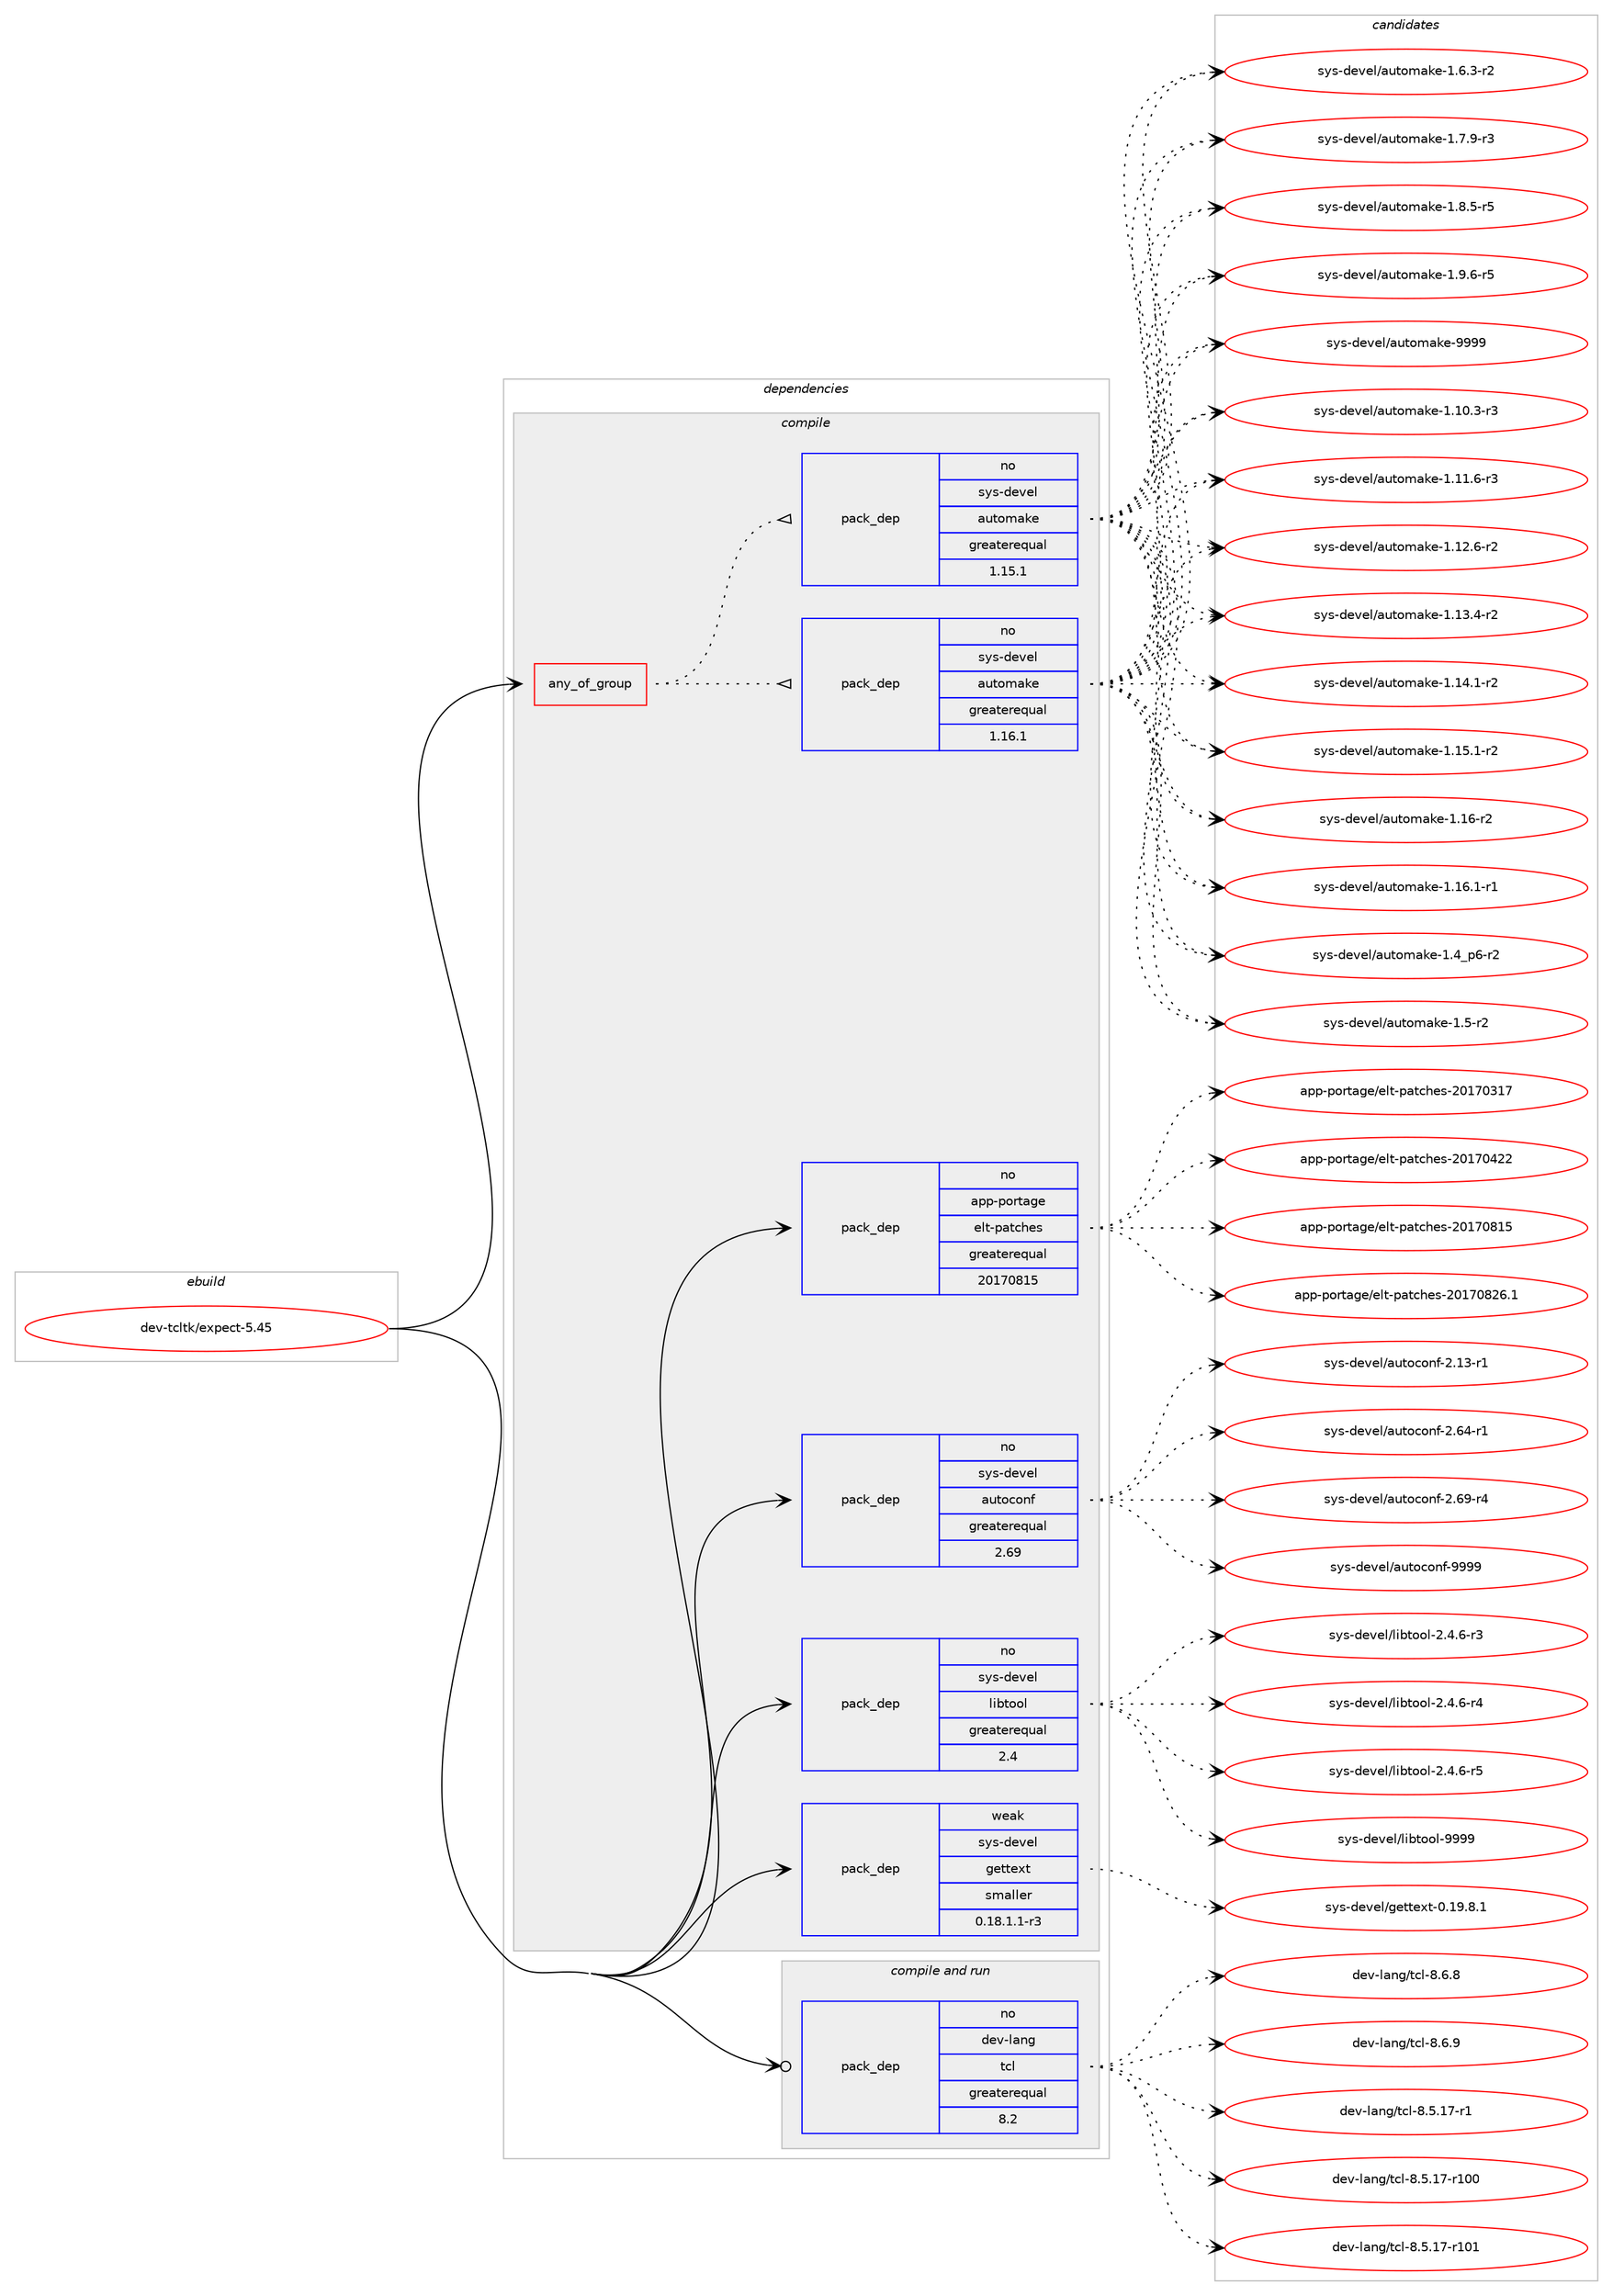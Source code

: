 digraph prolog {

# *************
# Graph options
# *************

newrank=true;
concentrate=true;
compound=true;
graph [rankdir=LR,fontname=Helvetica,fontsize=10,ranksep=1.5];#, ranksep=2.5, nodesep=0.2];
edge  [arrowhead=vee];
node  [fontname=Helvetica,fontsize=10];

# **********
# The ebuild
# **********

subgraph cluster_leftcol {
color=gray;
rank=same;
label=<<i>ebuild</i>>;
id [label="dev-tcltk/expect-5.45", color=red, width=4, href="../dev-tcltk/expect-5.45.svg"];
}

# ****************
# The dependencies
# ****************

subgraph cluster_midcol {
color=gray;
label=<<i>dependencies</i>>;
subgraph cluster_compile {
fillcolor="#eeeeee";
style=filled;
label=<<i>compile</i>>;
subgraph any22963 {
dependency1538777 [label=<<TABLE BORDER="0" CELLBORDER="1" CELLSPACING="0" CELLPADDING="4"><TR><TD CELLPADDING="10">any_of_group</TD></TR></TABLE>>, shape=none, color=red];subgraph pack1092308 {
dependency1538778 [label=<<TABLE BORDER="0" CELLBORDER="1" CELLSPACING="0" CELLPADDING="4" WIDTH="220"><TR><TD ROWSPAN="6" CELLPADDING="30">pack_dep</TD></TR><TR><TD WIDTH="110">no</TD></TR><TR><TD>sys-devel</TD></TR><TR><TD>automake</TD></TR><TR><TD>greaterequal</TD></TR><TR><TD>1.16.1</TD></TR></TABLE>>, shape=none, color=blue];
}
dependency1538777:e -> dependency1538778:w [weight=20,style="dotted",arrowhead="oinv"];
subgraph pack1092309 {
dependency1538779 [label=<<TABLE BORDER="0" CELLBORDER="1" CELLSPACING="0" CELLPADDING="4" WIDTH="220"><TR><TD ROWSPAN="6" CELLPADDING="30">pack_dep</TD></TR><TR><TD WIDTH="110">no</TD></TR><TR><TD>sys-devel</TD></TR><TR><TD>automake</TD></TR><TR><TD>greaterequal</TD></TR><TR><TD>1.15.1</TD></TR></TABLE>>, shape=none, color=blue];
}
dependency1538777:e -> dependency1538779:w [weight=20,style="dotted",arrowhead="oinv"];
}
id:e -> dependency1538777:w [weight=20,style="solid",arrowhead="vee"];
subgraph pack1092310 {
dependency1538780 [label=<<TABLE BORDER="0" CELLBORDER="1" CELLSPACING="0" CELLPADDING="4" WIDTH="220"><TR><TD ROWSPAN="6" CELLPADDING="30">pack_dep</TD></TR><TR><TD WIDTH="110">no</TD></TR><TR><TD>app-portage</TD></TR><TR><TD>elt-patches</TD></TR><TR><TD>greaterequal</TD></TR><TR><TD>20170815</TD></TR></TABLE>>, shape=none, color=blue];
}
id:e -> dependency1538780:w [weight=20,style="solid",arrowhead="vee"];
subgraph pack1092311 {
dependency1538781 [label=<<TABLE BORDER="0" CELLBORDER="1" CELLSPACING="0" CELLPADDING="4" WIDTH="220"><TR><TD ROWSPAN="6" CELLPADDING="30">pack_dep</TD></TR><TR><TD WIDTH="110">no</TD></TR><TR><TD>sys-devel</TD></TR><TR><TD>autoconf</TD></TR><TR><TD>greaterequal</TD></TR><TR><TD>2.69</TD></TR></TABLE>>, shape=none, color=blue];
}
id:e -> dependency1538781:w [weight=20,style="solid",arrowhead="vee"];
subgraph pack1092312 {
dependency1538782 [label=<<TABLE BORDER="0" CELLBORDER="1" CELLSPACING="0" CELLPADDING="4" WIDTH="220"><TR><TD ROWSPAN="6" CELLPADDING="30">pack_dep</TD></TR><TR><TD WIDTH="110">no</TD></TR><TR><TD>sys-devel</TD></TR><TR><TD>libtool</TD></TR><TR><TD>greaterequal</TD></TR><TR><TD>2.4</TD></TR></TABLE>>, shape=none, color=blue];
}
id:e -> dependency1538782:w [weight=20,style="solid",arrowhead="vee"];
subgraph pack1092313 {
dependency1538783 [label=<<TABLE BORDER="0" CELLBORDER="1" CELLSPACING="0" CELLPADDING="4" WIDTH="220"><TR><TD ROWSPAN="6" CELLPADDING="30">pack_dep</TD></TR><TR><TD WIDTH="110">weak</TD></TR><TR><TD>sys-devel</TD></TR><TR><TD>gettext</TD></TR><TR><TD>smaller</TD></TR><TR><TD>0.18.1.1-r3</TD></TR></TABLE>>, shape=none, color=blue];
}
id:e -> dependency1538783:w [weight=20,style="solid",arrowhead="vee"];
}
subgraph cluster_compileandrun {
fillcolor="#eeeeee";
style=filled;
label=<<i>compile and run</i>>;
subgraph pack1092314 {
dependency1538784 [label=<<TABLE BORDER="0" CELLBORDER="1" CELLSPACING="0" CELLPADDING="4" WIDTH="220"><TR><TD ROWSPAN="6" CELLPADDING="30">pack_dep</TD></TR><TR><TD WIDTH="110">no</TD></TR><TR><TD>dev-lang</TD></TR><TR><TD>tcl</TD></TR><TR><TD>greaterequal</TD></TR><TR><TD>8.2</TD></TR></TABLE>>, shape=none, color=blue];
}
id:e -> dependency1538784:w [weight=20,style="solid",arrowhead="odotvee"];
}
subgraph cluster_run {
fillcolor="#eeeeee";
style=filled;
label=<<i>run</i>>;
}
}

# **************
# The candidates
# **************

subgraph cluster_choices {
rank=same;
color=gray;
label=<<i>candidates</i>>;

subgraph choice1092308 {
color=black;
nodesep=1;
choice11512111545100101118101108479711711611110997107101454946494846514511451 [label="sys-devel/automake-1.10.3-r3", color=red, width=4,href="../sys-devel/automake-1.10.3-r3.svg"];
choice11512111545100101118101108479711711611110997107101454946494946544511451 [label="sys-devel/automake-1.11.6-r3", color=red, width=4,href="../sys-devel/automake-1.11.6-r3.svg"];
choice11512111545100101118101108479711711611110997107101454946495046544511450 [label="sys-devel/automake-1.12.6-r2", color=red, width=4,href="../sys-devel/automake-1.12.6-r2.svg"];
choice11512111545100101118101108479711711611110997107101454946495146524511450 [label="sys-devel/automake-1.13.4-r2", color=red, width=4,href="../sys-devel/automake-1.13.4-r2.svg"];
choice11512111545100101118101108479711711611110997107101454946495246494511450 [label="sys-devel/automake-1.14.1-r2", color=red, width=4,href="../sys-devel/automake-1.14.1-r2.svg"];
choice11512111545100101118101108479711711611110997107101454946495346494511450 [label="sys-devel/automake-1.15.1-r2", color=red, width=4,href="../sys-devel/automake-1.15.1-r2.svg"];
choice1151211154510010111810110847971171161111099710710145494649544511450 [label="sys-devel/automake-1.16-r2", color=red, width=4,href="../sys-devel/automake-1.16-r2.svg"];
choice11512111545100101118101108479711711611110997107101454946495446494511449 [label="sys-devel/automake-1.16.1-r1", color=red, width=4,href="../sys-devel/automake-1.16.1-r1.svg"];
choice115121115451001011181011084797117116111109971071014549465295112544511450 [label="sys-devel/automake-1.4_p6-r2", color=red, width=4,href="../sys-devel/automake-1.4_p6-r2.svg"];
choice11512111545100101118101108479711711611110997107101454946534511450 [label="sys-devel/automake-1.5-r2", color=red, width=4,href="../sys-devel/automake-1.5-r2.svg"];
choice115121115451001011181011084797117116111109971071014549465446514511450 [label="sys-devel/automake-1.6.3-r2", color=red, width=4,href="../sys-devel/automake-1.6.3-r2.svg"];
choice115121115451001011181011084797117116111109971071014549465546574511451 [label="sys-devel/automake-1.7.9-r3", color=red, width=4,href="../sys-devel/automake-1.7.9-r3.svg"];
choice115121115451001011181011084797117116111109971071014549465646534511453 [label="sys-devel/automake-1.8.5-r5", color=red, width=4,href="../sys-devel/automake-1.8.5-r5.svg"];
choice115121115451001011181011084797117116111109971071014549465746544511453 [label="sys-devel/automake-1.9.6-r5", color=red, width=4,href="../sys-devel/automake-1.9.6-r5.svg"];
choice115121115451001011181011084797117116111109971071014557575757 [label="sys-devel/automake-9999", color=red, width=4,href="../sys-devel/automake-9999.svg"];
dependency1538778:e -> choice11512111545100101118101108479711711611110997107101454946494846514511451:w [style=dotted,weight="100"];
dependency1538778:e -> choice11512111545100101118101108479711711611110997107101454946494946544511451:w [style=dotted,weight="100"];
dependency1538778:e -> choice11512111545100101118101108479711711611110997107101454946495046544511450:w [style=dotted,weight="100"];
dependency1538778:e -> choice11512111545100101118101108479711711611110997107101454946495146524511450:w [style=dotted,weight="100"];
dependency1538778:e -> choice11512111545100101118101108479711711611110997107101454946495246494511450:w [style=dotted,weight="100"];
dependency1538778:e -> choice11512111545100101118101108479711711611110997107101454946495346494511450:w [style=dotted,weight="100"];
dependency1538778:e -> choice1151211154510010111810110847971171161111099710710145494649544511450:w [style=dotted,weight="100"];
dependency1538778:e -> choice11512111545100101118101108479711711611110997107101454946495446494511449:w [style=dotted,weight="100"];
dependency1538778:e -> choice115121115451001011181011084797117116111109971071014549465295112544511450:w [style=dotted,weight="100"];
dependency1538778:e -> choice11512111545100101118101108479711711611110997107101454946534511450:w [style=dotted,weight="100"];
dependency1538778:e -> choice115121115451001011181011084797117116111109971071014549465446514511450:w [style=dotted,weight="100"];
dependency1538778:e -> choice115121115451001011181011084797117116111109971071014549465546574511451:w [style=dotted,weight="100"];
dependency1538778:e -> choice115121115451001011181011084797117116111109971071014549465646534511453:w [style=dotted,weight="100"];
dependency1538778:e -> choice115121115451001011181011084797117116111109971071014549465746544511453:w [style=dotted,weight="100"];
dependency1538778:e -> choice115121115451001011181011084797117116111109971071014557575757:w [style=dotted,weight="100"];
}
subgraph choice1092309 {
color=black;
nodesep=1;
choice11512111545100101118101108479711711611110997107101454946494846514511451 [label="sys-devel/automake-1.10.3-r3", color=red, width=4,href="../sys-devel/automake-1.10.3-r3.svg"];
choice11512111545100101118101108479711711611110997107101454946494946544511451 [label="sys-devel/automake-1.11.6-r3", color=red, width=4,href="../sys-devel/automake-1.11.6-r3.svg"];
choice11512111545100101118101108479711711611110997107101454946495046544511450 [label="sys-devel/automake-1.12.6-r2", color=red, width=4,href="../sys-devel/automake-1.12.6-r2.svg"];
choice11512111545100101118101108479711711611110997107101454946495146524511450 [label="sys-devel/automake-1.13.4-r2", color=red, width=4,href="../sys-devel/automake-1.13.4-r2.svg"];
choice11512111545100101118101108479711711611110997107101454946495246494511450 [label="sys-devel/automake-1.14.1-r2", color=red, width=4,href="../sys-devel/automake-1.14.1-r2.svg"];
choice11512111545100101118101108479711711611110997107101454946495346494511450 [label="sys-devel/automake-1.15.1-r2", color=red, width=4,href="../sys-devel/automake-1.15.1-r2.svg"];
choice1151211154510010111810110847971171161111099710710145494649544511450 [label="sys-devel/automake-1.16-r2", color=red, width=4,href="../sys-devel/automake-1.16-r2.svg"];
choice11512111545100101118101108479711711611110997107101454946495446494511449 [label="sys-devel/automake-1.16.1-r1", color=red, width=4,href="../sys-devel/automake-1.16.1-r1.svg"];
choice115121115451001011181011084797117116111109971071014549465295112544511450 [label="sys-devel/automake-1.4_p6-r2", color=red, width=4,href="../sys-devel/automake-1.4_p6-r2.svg"];
choice11512111545100101118101108479711711611110997107101454946534511450 [label="sys-devel/automake-1.5-r2", color=red, width=4,href="../sys-devel/automake-1.5-r2.svg"];
choice115121115451001011181011084797117116111109971071014549465446514511450 [label="sys-devel/automake-1.6.3-r2", color=red, width=4,href="../sys-devel/automake-1.6.3-r2.svg"];
choice115121115451001011181011084797117116111109971071014549465546574511451 [label="sys-devel/automake-1.7.9-r3", color=red, width=4,href="../sys-devel/automake-1.7.9-r3.svg"];
choice115121115451001011181011084797117116111109971071014549465646534511453 [label="sys-devel/automake-1.8.5-r5", color=red, width=4,href="../sys-devel/automake-1.8.5-r5.svg"];
choice115121115451001011181011084797117116111109971071014549465746544511453 [label="sys-devel/automake-1.9.6-r5", color=red, width=4,href="../sys-devel/automake-1.9.6-r5.svg"];
choice115121115451001011181011084797117116111109971071014557575757 [label="sys-devel/automake-9999", color=red, width=4,href="../sys-devel/automake-9999.svg"];
dependency1538779:e -> choice11512111545100101118101108479711711611110997107101454946494846514511451:w [style=dotted,weight="100"];
dependency1538779:e -> choice11512111545100101118101108479711711611110997107101454946494946544511451:w [style=dotted,weight="100"];
dependency1538779:e -> choice11512111545100101118101108479711711611110997107101454946495046544511450:w [style=dotted,weight="100"];
dependency1538779:e -> choice11512111545100101118101108479711711611110997107101454946495146524511450:w [style=dotted,weight="100"];
dependency1538779:e -> choice11512111545100101118101108479711711611110997107101454946495246494511450:w [style=dotted,weight="100"];
dependency1538779:e -> choice11512111545100101118101108479711711611110997107101454946495346494511450:w [style=dotted,weight="100"];
dependency1538779:e -> choice1151211154510010111810110847971171161111099710710145494649544511450:w [style=dotted,weight="100"];
dependency1538779:e -> choice11512111545100101118101108479711711611110997107101454946495446494511449:w [style=dotted,weight="100"];
dependency1538779:e -> choice115121115451001011181011084797117116111109971071014549465295112544511450:w [style=dotted,weight="100"];
dependency1538779:e -> choice11512111545100101118101108479711711611110997107101454946534511450:w [style=dotted,weight="100"];
dependency1538779:e -> choice115121115451001011181011084797117116111109971071014549465446514511450:w [style=dotted,weight="100"];
dependency1538779:e -> choice115121115451001011181011084797117116111109971071014549465546574511451:w [style=dotted,weight="100"];
dependency1538779:e -> choice115121115451001011181011084797117116111109971071014549465646534511453:w [style=dotted,weight="100"];
dependency1538779:e -> choice115121115451001011181011084797117116111109971071014549465746544511453:w [style=dotted,weight="100"];
dependency1538779:e -> choice115121115451001011181011084797117116111109971071014557575757:w [style=dotted,weight="100"];
}
subgraph choice1092310 {
color=black;
nodesep=1;
choice97112112451121111141169710310147101108116451129711699104101115455048495548514955 [label="app-portage/elt-patches-20170317", color=red, width=4,href="../app-portage/elt-patches-20170317.svg"];
choice97112112451121111141169710310147101108116451129711699104101115455048495548525050 [label="app-portage/elt-patches-20170422", color=red, width=4,href="../app-portage/elt-patches-20170422.svg"];
choice97112112451121111141169710310147101108116451129711699104101115455048495548564953 [label="app-portage/elt-patches-20170815", color=red, width=4,href="../app-portage/elt-patches-20170815.svg"];
choice971121124511211111411697103101471011081164511297116991041011154550484955485650544649 [label="app-portage/elt-patches-20170826.1", color=red, width=4,href="../app-portage/elt-patches-20170826.1.svg"];
dependency1538780:e -> choice97112112451121111141169710310147101108116451129711699104101115455048495548514955:w [style=dotted,weight="100"];
dependency1538780:e -> choice97112112451121111141169710310147101108116451129711699104101115455048495548525050:w [style=dotted,weight="100"];
dependency1538780:e -> choice97112112451121111141169710310147101108116451129711699104101115455048495548564953:w [style=dotted,weight="100"];
dependency1538780:e -> choice971121124511211111411697103101471011081164511297116991041011154550484955485650544649:w [style=dotted,weight="100"];
}
subgraph choice1092311 {
color=black;
nodesep=1;
choice1151211154510010111810110847971171161119911111010245504649514511449 [label="sys-devel/autoconf-2.13-r1", color=red, width=4,href="../sys-devel/autoconf-2.13-r1.svg"];
choice1151211154510010111810110847971171161119911111010245504654524511449 [label="sys-devel/autoconf-2.64-r1", color=red, width=4,href="../sys-devel/autoconf-2.64-r1.svg"];
choice1151211154510010111810110847971171161119911111010245504654574511452 [label="sys-devel/autoconf-2.69-r4", color=red, width=4,href="../sys-devel/autoconf-2.69-r4.svg"];
choice115121115451001011181011084797117116111991111101024557575757 [label="sys-devel/autoconf-9999", color=red, width=4,href="../sys-devel/autoconf-9999.svg"];
dependency1538781:e -> choice1151211154510010111810110847971171161119911111010245504649514511449:w [style=dotted,weight="100"];
dependency1538781:e -> choice1151211154510010111810110847971171161119911111010245504654524511449:w [style=dotted,weight="100"];
dependency1538781:e -> choice1151211154510010111810110847971171161119911111010245504654574511452:w [style=dotted,weight="100"];
dependency1538781:e -> choice115121115451001011181011084797117116111991111101024557575757:w [style=dotted,weight="100"];
}
subgraph choice1092312 {
color=black;
nodesep=1;
choice1151211154510010111810110847108105981161111111084550465246544511451 [label="sys-devel/libtool-2.4.6-r3", color=red, width=4,href="../sys-devel/libtool-2.4.6-r3.svg"];
choice1151211154510010111810110847108105981161111111084550465246544511452 [label="sys-devel/libtool-2.4.6-r4", color=red, width=4,href="../sys-devel/libtool-2.4.6-r4.svg"];
choice1151211154510010111810110847108105981161111111084550465246544511453 [label="sys-devel/libtool-2.4.6-r5", color=red, width=4,href="../sys-devel/libtool-2.4.6-r5.svg"];
choice1151211154510010111810110847108105981161111111084557575757 [label="sys-devel/libtool-9999", color=red, width=4,href="../sys-devel/libtool-9999.svg"];
dependency1538782:e -> choice1151211154510010111810110847108105981161111111084550465246544511451:w [style=dotted,weight="100"];
dependency1538782:e -> choice1151211154510010111810110847108105981161111111084550465246544511452:w [style=dotted,weight="100"];
dependency1538782:e -> choice1151211154510010111810110847108105981161111111084550465246544511453:w [style=dotted,weight="100"];
dependency1538782:e -> choice1151211154510010111810110847108105981161111111084557575757:w [style=dotted,weight="100"];
}
subgraph choice1092313 {
color=black;
nodesep=1;
choice1151211154510010111810110847103101116116101120116454846495746564649 [label="sys-devel/gettext-0.19.8.1", color=red, width=4,href="../sys-devel/gettext-0.19.8.1.svg"];
dependency1538783:e -> choice1151211154510010111810110847103101116116101120116454846495746564649:w [style=dotted,weight="100"];
}
subgraph choice1092314 {
color=black;
nodesep=1;
choice10010111845108971101034711699108455646534649554511449 [label="dev-lang/tcl-8.5.17-r1", color=red, width=4,href="../dev-lang/tcl-8.5.17-r1.svg"];
choice100101118451089711010347116991084556465346495545114494848 [label="dev-lang/tcl-8.5.17-r100", color=red, width=4,href="../dev-lang/tcl-8.5.17-r100.svg"];
choice100101118451089711010347116991084556465346495545114494849 [label="dev-lang/tcl-8.5.17-r101", color=red, width=4,href="../dev-lang/tcl-8.5.17-r101.svg"];
choice10010111845108971101034711699108455646544656 [label="dev-lang/tcl-8.6.8", color=red, width=4,href="../dev-lang/tcl-8.6.8.svg"];
choice10010111845108971101034711699108455646544657 [label="dev-lang/tcl-8.6.9", color=red, width=4,href="../dev-lang/tcl-8.6.9.svg"];
dependency1538784:e -> choice10010111845108971101034711699108455646534649554511449:w [style=dotted,weight="100"];
dependency1538784:e -> choice100101118451089711010347116991084556465346495545114494848:w [style=dotted,weight="100"];
dependency1538784:e -> choice100101118451089711010347116991084556465346495545114494849:w [style=dotted,weight="100"];
dependency1538784:e -> choice10010111845108971101034711699108455646544656:w [style=dotted,weight="100"];
dependency1538784:e -> choice10010111845108971101034711699108455646544657:w [style=dotted,weight="100"];
}
}

}
